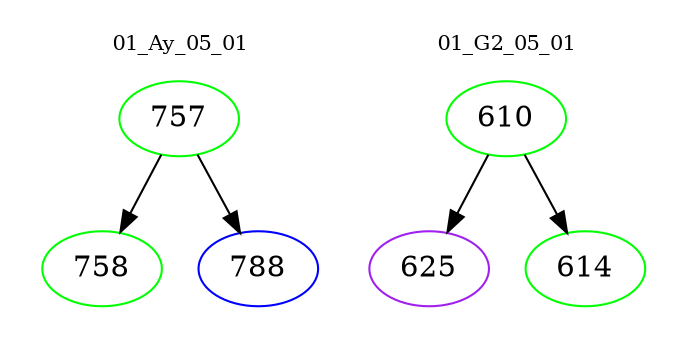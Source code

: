 digraph{
subgraph cluster_0 {
color = white
label = "01_Ay_05_01";
fontsize=10;
T0_757 [label="757", color="green"]
T0_757 -> T0_758 [color="black"]
T0_758 [label="758", color="green"]
T0_757 -> T0_788 [color="black"]
T0_788 [label="788", color="blue"]
}
subgraph cluster_1 {
color = white
label = "01_G2_05_01";
fontsize=10;
T1_610 [label="610", color="green"]
T1_610 -> T1_625 [color="black"]
T1_625 [label="625", color="purple"]
T1_610 -> T1_614 [color="black"]
T1_614 [label="614", color="green"]
}
}

